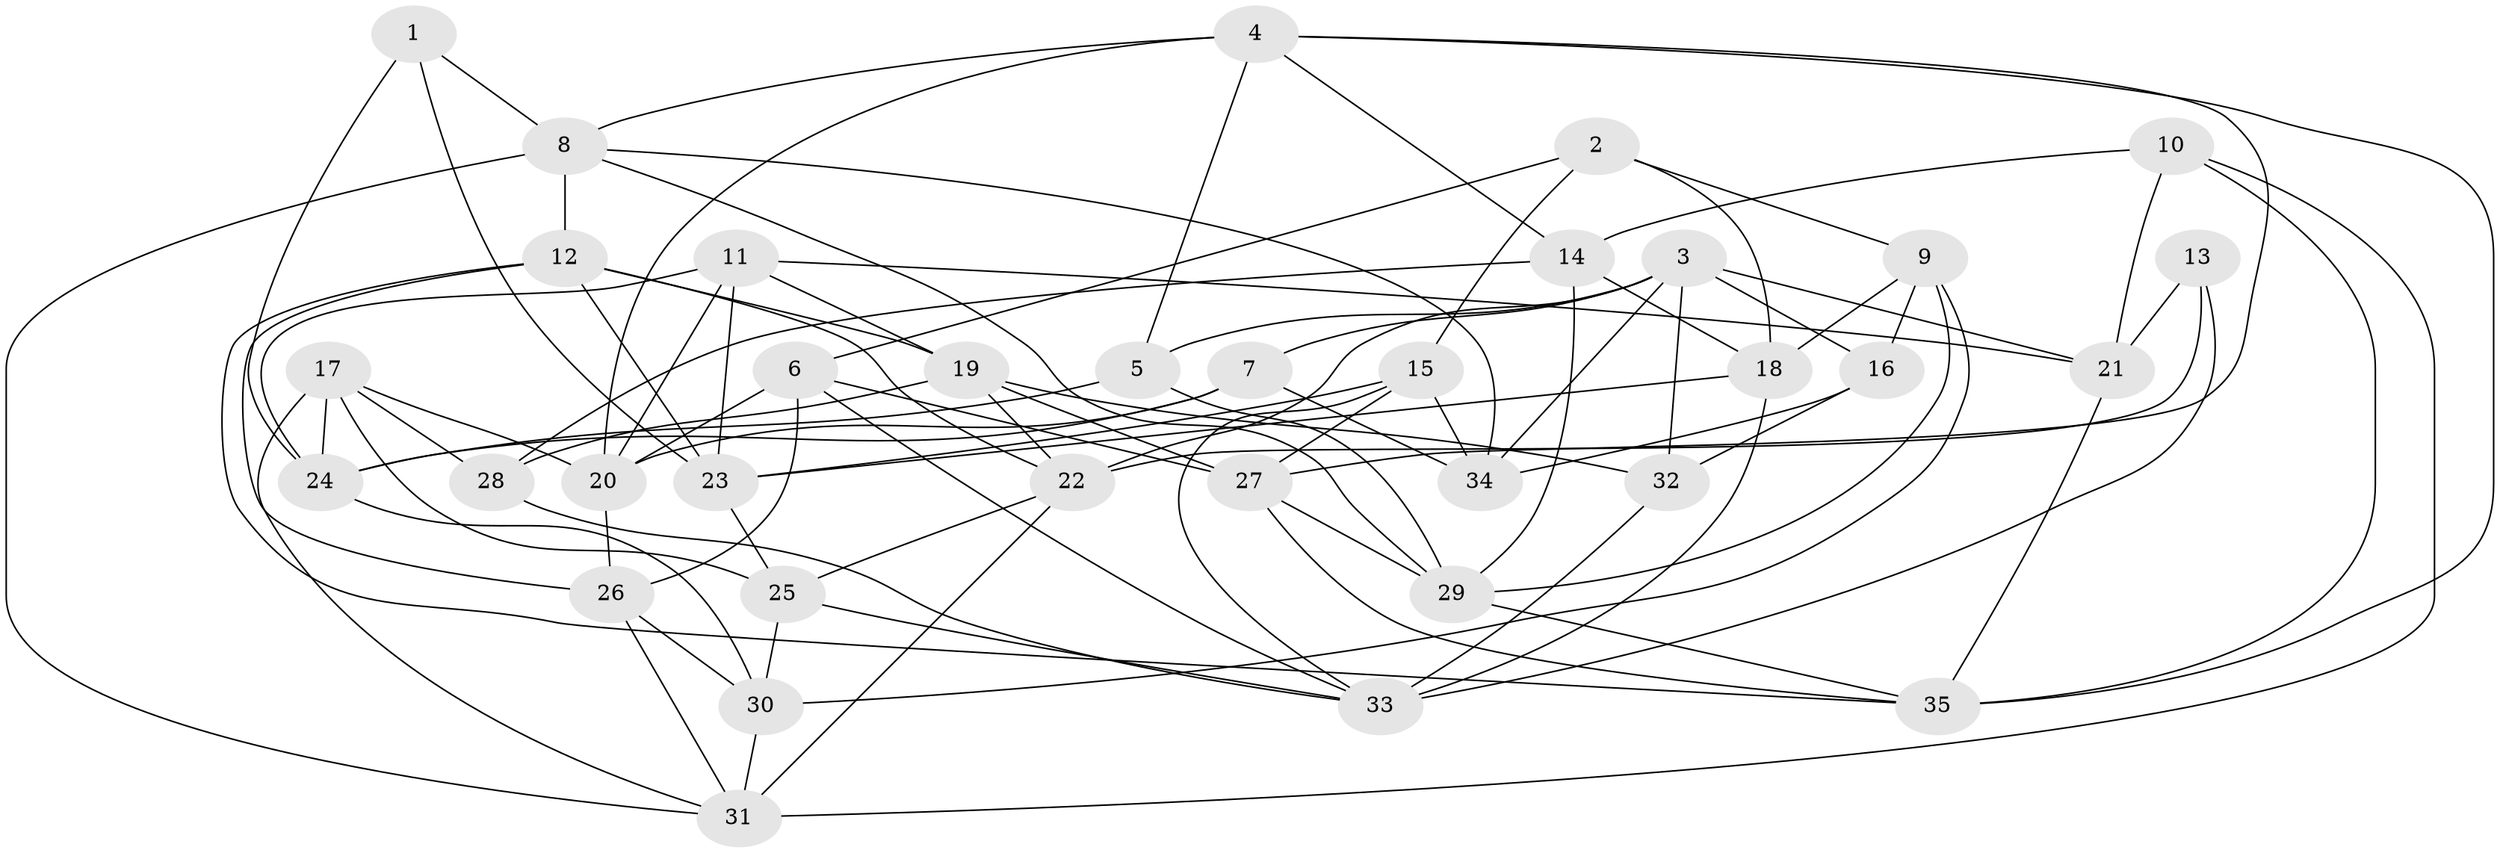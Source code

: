 // original degree distribution, {4: 1.0}
// Generated by graph-tools (version 1.1) at 2025/38/03/04/25 23:38:12]
// undirected, 35 vertices, 90 edges
graph export_dot {
  node [color=gray90,style=filled];
  1;
  2;
  3;
  4;
  5;
  6;
  7;
  8;
  9;
  10;
  11;
  12;
  13;
  14;
  15;
  16;
  17;
  18;
  19;
  20;
  21;
  22;
  23;
  24;
  25;
  26;
  27;
  28;
  29;
  30;
  31;
  32;
  33;
  34;
  35;
  1 -- 8 [weight=1.0];
  1 -- 23 [weight=2.0];
  1 -- 24 [weight=1.0];
  2 -- 6 [weight=1.0];
  2 -- 9 [weight=1.0];
  2 -- 15 [weight=1.0];
  2 -- 18 [weight=1.0];
  3 -- 5 [weight=1.0];
  3 -- 7 [weight=1.0];
  3 -- 16 [weight=1.0];
  3 -- 21 [weight=1.0];
  3 -- 22 [weight=1.0];
  3 -- 32 [weight=2.0];
  3 -- 34 [weight=1.0];
  4 -- 5 [weight=1.0];
  4 -- 8 [weight=1.0];
  4 -- 14 [weight=1.0];
  4 -- 20 [weight=1.0];
  4 -- 27 [weight=1.0];
  4 -- 35 [weight=1.0];
  5 -- 24 [weight=1.0];
  5 -- 29 [weight=1.0];
  6 -- 20 [weight=1.0];
  6 -- 26 [weight=2.0];
  6 -- 27 [weight=1.0];
  6 -- 33 [weight=1.0];
  7 -- 20 [weight=1.0];
  7 -- 24 [weight=1.0];
  7 -- 34 [weight=1.0];
  8 -- 12 [weight=1.0];
  8 -- 29 [weight=1.0];
  8 -- 31 [weight=1.0];
  8 -- 34 [weight=1.0];
  9 -- 16 [weight=1.0];
  9 -- 18 [weight=1.0];
  9 -- 29 [weight=1.0];
  9 -- 30 [weight=2.0];
  10 -- 14 [weight=1.0];
  10 -- 21 [weight=1.0];
  10 -- 31 [weight=1.0];
  10 -- 35 [weight=1.0];
  11 -- 19 [weight=1.0];
  11 -- 20 [weight=1.0];
  11 -- 21 [weight=1.0];
  11 -- 23 [weight=2.0];
  11 -- 24 [weight=1.0];
  12 -- 19 [weight=1.0];
  12 -- 22 [weight=1.0];
  12 -- 23 [weight=1.0];
  12 -- 26 [weight=1.0];
  12 -- 35 [weight=1.0];
  13 -- 21 [weight=2.0];
  13 -- 22 [weight=1.0];
  13 -- 33 [weight=1.0];
  14 -- 18 [weight=1.0];
  14 -- 28 [weight=2.0];
  14 -- 29 [weight=1.0];
  15 -- 23 [weight=1.0];
  15 -- 27 [weight=1.0];
  15 -- 33 [weight=1.0];
  15 -- 34 [weight=2.0];
  16 -- 32 [weight=1.0];
  16 -- 34 [weight=1.0];
  17 -- 20 [weight=1.0];
  17 -- 24 [weight=1.0];
  17 -- 25 [weight=1.0];
  17 -- 28 [weight=2.0];
  17 -- 31 [weight=1.0];
  18 -- 23 [weight=1.0];
  18 -- 33 [weight=2.0];
  19 -- 22 [weight=1.0];
  19 -- 27 [weight=1.0];
  19 -- 28 [weight=1.0];
  19 -- 32 [weight=1.0];
  20 -- 26 [weight=1.0];
  21 -- 35 [weight=1.0];
  22 -- 25 [weight=1.0];
  22 -- 31 [weight=1.0];
  23 -- 25 [weight=1.0];
  24 -- 30 [weight=1.0];
  25 -- 30 [weight=1.0];
  25 -- 33 [weight=2.0];
  26 -- 30 [weight=1.0];
  26 -- 31 [weight=1.0];
  27 -- 29 [weight=1.0];
  27 -- 35 [weight=1.0];
  28 -- 33 [weight=1.0];
  29 -- 35 [weight=1.0];
  30 -- 31 [weight=1.0];
  32 -- 33 [weight=2.0];
}
